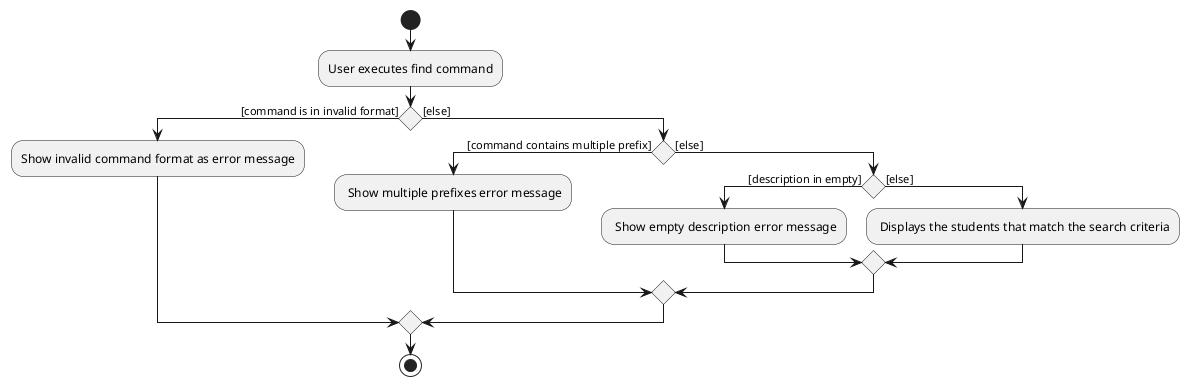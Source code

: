 @startuml
start
:User executes find command;

'Since the beta syntax does not support placing the condition outside the
'diamond we place it as the true branch instead.

if () then ([command is in invalid format])
    :Show invalid command format as error message;


else ([else])
    if () then ([command contains multiple prefix])
    : Show multiple prefixes error message;
    else ([else])
            if () then ([description in empty])
            : Show empty description error message;
            else ([else])
                : Displays the students that match the search criteria;
            endif
    endif
endif
stop


@enduml
